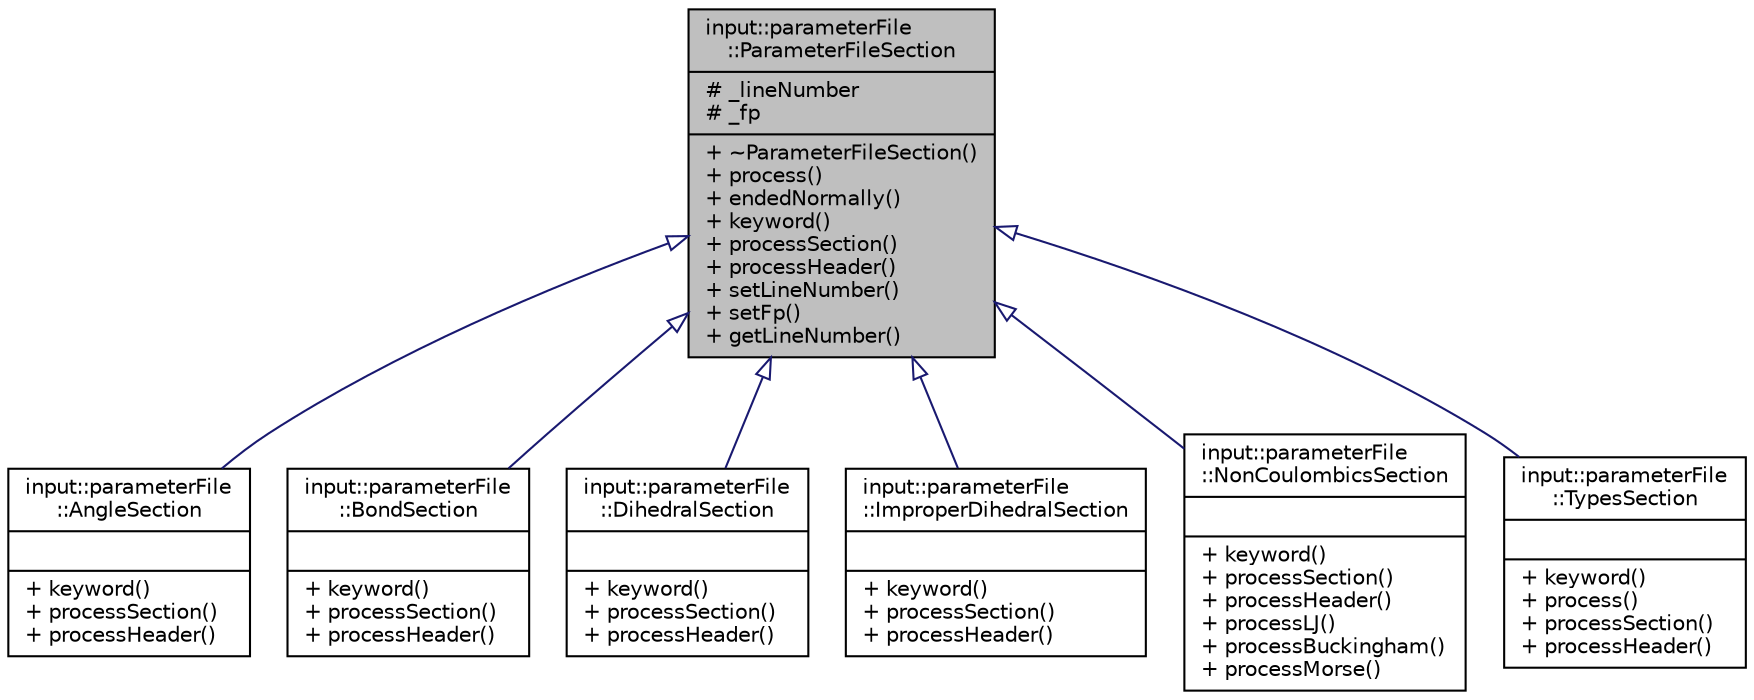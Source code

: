 digraph "input::parameterFile::ParameterFileSection"
{
 // LATEX_PDF_SIZE
  edge [fontname="Helvetica",fontsize="10",labelfontname="Helvetica",labelfontsize="10"];
  node [fontname="Helvetica",fontsize="10",shape=record];
  Node1 [label="{input::parameterFile\l::ParameterFileSection\n|# _lineNumber\l# _fp\l|+ ~ParameterFileSection()\l+ process()\l+ endedNormally()\l+ keyword()\l+ processSection()\l+ processHeader()\l+ setLineNumber()\l+ setFp()\l+ getLineNumber()\l}",height=0.2,width=0.4,color="black", fillcolor="grey75", style="filled", fontcolor="black",tooltip="base class for reading parameter file sections"];
  Node1 -> Node2 [dir="back",color="midnightblue",fontsize="10",style="solid",arrowtail="onormal",fontname="Helvetica"];
  Node2 [label="{input::parameterFile\l::AngleSection\n||+ keyword()\l+ processSection()\l+ processHeader()\l}",height=0.2,width=0.4,color="black", fillcolor="white", style="filled",URL="$classinput_1_1parameterFile_1_1AngleSection.html",tooltip="reads angle section of parameter file"];
  Node1 -> Node3 [dir="back",color="midnightblue",fontsize="10",style="solid",arrowtail="onormal",fontname="Helvetica"];
  Node3 [label="{input::parameterFile\l::BondSection\n||+ keyword()\l+ processSection()\l+ processHeader()\l}",height=0.2,width=0.4,color="black", fillcolor="white", style="filled",URL="$classinput_1_1parameterFile_1_1BondSection.html",tooltip="reads bond section of parameter file"];
  Node1 -> Node4 [dir="back",color="midnightblue",fontsize="10",style="solid",arrowtail="onormal",fontname="Helvetica"];
  Node4 [label="{input::parameterFile\l::DihedralSection\n||+ keyword()\l+ processSection()\l+ processHeader()\l}",height=0.2,width=0.4,color="black", fillcolor="white", style="filled",URL="$classinput_1_1parameterFile_1_1DihedralSection.html",tooltip="reads dihedral section of parameter file"];
  Node1 -> Node5 [dir="back",color="midnightblue",fontsize="10",style="solid",arrowtail="onormal",fontname="Helvetica"];
  Node5 [label="{input::parameterFile\l::ImproperDihedralSection\n||+ keyword()\l+ processSection()\l+ processHeader()\l}",height=0.2,width=0.4,color="black", fillcolor="white", style="filled",URL="$classinput_1_1parameterFile_1_1ImproperDihedralSection.html",tooltip="reads improper dihedral section of parameter file"];
  Node1 -> Node6 [dir="back",color="midnightblue",fontsize="10",style="solid",arrowtail="onormal",fontname="Helvetica"];
  Node6 [label="{input::parameterFile\l::NonCoulombicsSection\n||+ keyword()\l+ processSection()\l+ processHeader()\l+ processLJ()\l+ processBuckingham()\l+ processMorse()\l}",height=0.2,width=0.4,color="black", fillcolor="white", style="filled",URL="$classinput_1_1parameterFile_1_1NonCoulombicsSection.html",tooltip="reads non-coulombics section of parameter file"];
  Node1 -> Node7 [dir="back",color="midnightblue",fontsize="10",style="solid",arrowtail="onormal",fontname="Helvetica"];
  Node7 [label="{input::parameterFile\l::TypesSection\n||+ keyword()\l+ process()\l+ processSection()\l+ processHeader()\l}",height=0.2,width=0.4,color="black", fillcolor="white", style="filled",URL="$classinput_1_1parameterFile_1_1TypesSection.html",tooltip="reads types line section of parameter file"];
}
